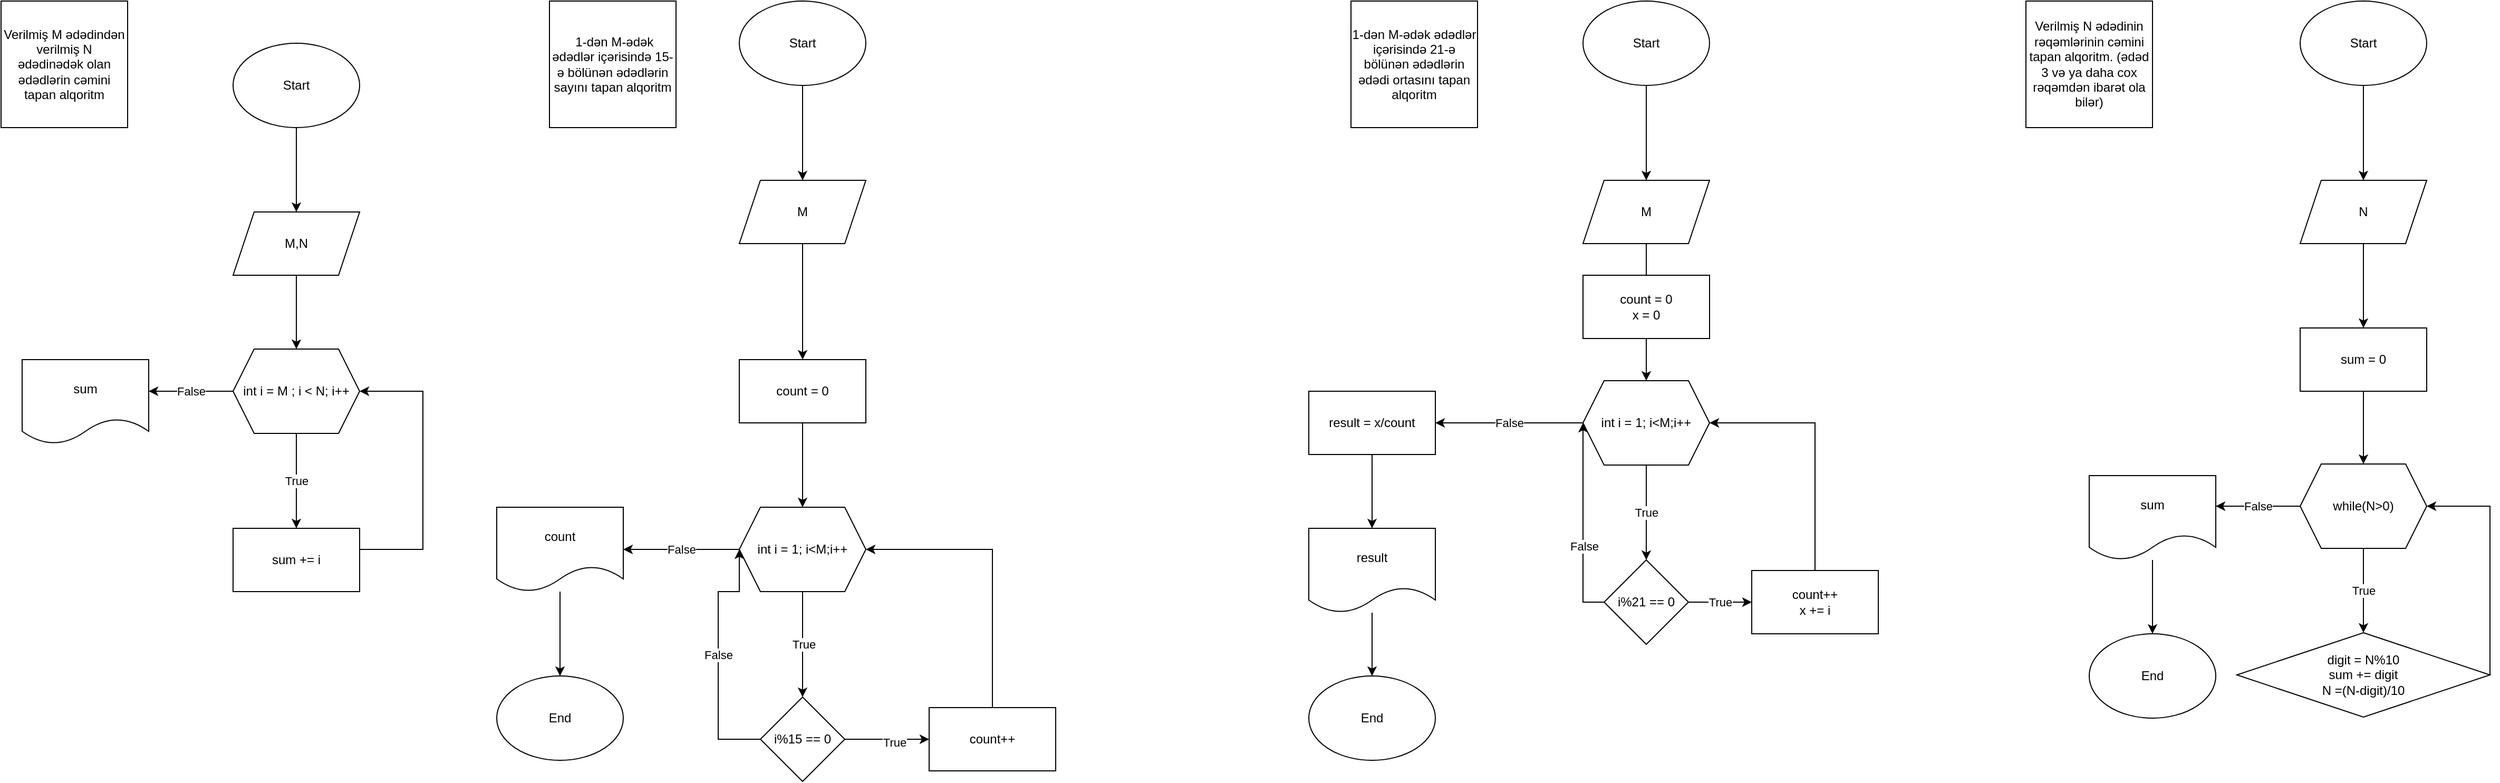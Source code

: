 <mxfile version="22.1.11" type="device">
  <diagram name="Page-1" id="daH5OOB6rztFQY72F1LG">
    <mxGraphModel dx="548" dy="308" grid="1" gridSize="10" guides="1" tooltips="1" connect="1" arrows="1" fold="1" page="1" pageScale="1" pageWidth="850" pageHeight="1400" math="0" shadow="0">
      <root>
        <mxCell id="0" />
        <mxCell id="1" parent="0" />
        <mxCell id="A-se4o5WBmEi9xN2Zuy--172" value="Verilmiş M ədədindən verilmiş N ədədinədək olan ədədlərin cəmini tapan alqoritm" style="whiteSpace=wrap;html=1;aspect=fixed;" vertex="1" parent="1">
          <mxGeometry width="120" height="120" as="geometry" />
        </mxCell>
        <mxCell id="A-se4o5WBmEi9xN2Zuy--175" value="" style="edgeStyle=orthogonalEdgeStyle;rounded=0;orthogonalLoop=1;jettySize=auto;html=1;" edge="1" parent="1" source="A-se4o5WBmEi9xN2Zuy--173">
          <mxGeometry relative="1" as="geometry">
            <mxPoint x="280" y="200.0" as="targetPoint" />
          </mxGeometry>
        </mxCell>
        <mxCell id="A-se4o5WBmEi9xN2Zuy--173" value="Start" style="ellipse;whiteSpace=wrap;html=1;" vertex="1" parent="1">
          <mxGeometry x="220" y="40" width="120" height="80" as="geometry" />
        </mxCell>
        <mxCell id="A-se4o5WBmEi9xN2Zuy--178" value="" style="edgeStyle=orthogonalEdgeStyle;rounded=0;orthogonalLoop=1;jettySize=auto;html=1;" edge="1" parent="1" source="A-se4o5WBmEi9xN2Zuy--176" target="A-se4o5WBmEi9xN2Zuy--177">
          <mxGeometry relative="1" as="geometry" />
        </mxCell>
        <mxCell id="A-se4o5WBmEi9xN2Zuy--176" value="M,N" style="shape=parallelogram;perimeter=parallelogramPerimeter;whiteSpace=wrap;html=1;fixedSize=1;" vertex="1" parent="1">
          <mxGeometry x="220" y="200" width="120" height="60" as="geometry" />
        </mxCell>
        <mxCell id="A-se4o5WBmEi9xN2Zuy--180" value="True" style="edgeStyle=orthogonalEdgeStyle;rounded=0;orthogonalLoop=1;jettySize=auto;html=1;" edge="1" parent="1" source="A-se4o5WBmEi9xN2Zuy--177" target="A-se4o5WBmEi9xN2Zuy--179">
          <mxGeometry relative="1" as="geometry" />
        </mxCell>
        <mxCell id="A-se4o5WBmEi9xN2Zuy--183" value="False" style="edgeStyle=orthogonalEdgeStyle;rounded=0;orthogonalLoop=1;jettySize=auto;html=1;" edge="1" parent="1" source="A-se4o5WBmEi9xN2Zuy--177">
          <mxGeometry relative="1" as="geometry">
            <mxPoint x="140" y="370" as="targetPoint" />
          </mxGeometry>
        </mxCell>
        <mxCell id="A-se4o5WBmEi9xN2Zuy--177" value="int i = M ; i &amp;lt; N; i++" style="shape=hexagon;perimeter=hexagonPerimeter2;whiteSpace=wrap;html=1;fixedSize=1;" vertex="1" parent="1">
          <mxGeometry x="220" y="330" width="120" height="80" as="geometry" />
        </mxCell>
        <mxCell id="A-se4o5WBmEi9xN2Zuy--181" style="edgeStyle=orthogonalEdgeStyle;rounded=0;orthogonalLoop=1;jettySize=auto;html=1;entryX=1;entryY=0.5;entryDx=0;entryDy=0;" edge="1" parent="1" source="A-se4o5WBmEi9xN2Zuy--179" target="A-se4o5WBmEi9xN2Zuy--177">
          <mxGeometry relative="1" as="geometry">
            <Array as="points">
              <mxPoint x="400" y="520" />
              <mxPoint x="400" y="370" />
            </Array>
          </mxGeometry>
        </mxCell>
        <mxCell id="A-se4o5WBmEi9xN2Zuy--179" value="sum += i" style="whiteSpace=wrap;html=1;" vertex="1" parent="1">
          <mxGeometry x="220" y="500" width="120" height="60" as="geometry" />
        </mxCell>
        <mxCell id="A-se4o5WBmEi9xN2Zuy--184" value="sum" style="shape=document;whiteSpace=wrap;html=1;boundedLbl=1;" vertex="1" parent="1">
          <mxGeometry x="20" y="340" width="120" height="80" as="geometry" />
        </mxCell>
        <mxCell id="A-se4o5WBmEi9xN2Zuy--185" value="&amp;nbsp;1-dən M-ədək ədədlər içərisində 15-ə bölünən ədədlərin sayını tapan alqoritm" style="whiteSpace=wrap;html=1;aspect=fixed;" vertex="1" parent="1">
          <mxGeometry x="520" width="120" height="120" as="geometry" />
        </mxCell>
        <mxCell id="A-se4o5WBmEi9xN2Zuy--188" value="" style="edgeStyle=orthogonalEdgeStyle;rounded=0;orthogonalLoop=1;jettySize=auto;html=1;" edge="1" parent="1" source="A-se4o5WBmEi9xN2Zuy--186" target="A-se4o5WBmEi9xN2Zuy--187">
          <mxGeometry relative="1" as="geometry" />
        </mxCell>
        <mxCell id="A-se4o5WBmEi9xN2Zuy--186" value="Start" style="ellipse;whiteSpace=wrap;html=1;" vertex="1" parent="1">
          <mxGeometry x="700" width="120" height="80" as="geometry" />
        </mxCell>
        <mxCell id="A-se4o5WBmEi9xN2Zuy--190" value="" style="edgeStyle=orthogonalEdgeStyle;rounded=0;orthogonalLoop=1;jettySize=auto;html=1;" edge="1" parent="1" source="A-se4o5WBmEi9xN2Zuy--193" target="A-se4o5WBmEi9xN2Zuy--189">
          <mxGeometry relative="1" as="geometry" />
        </mxCell>
        <mxCell id="A-se4o5WBmEi9xN2Zuy--187" value="M" style="shape=parallelogram;perimeter=parallelogramPerimeter;whiteSpace=wrap;html=1;fixedSize=1;" vertex="1" parent="1">
          <mxGeometry x="700" y="170" width="120" height="60" as="geometry" />
        </mxCell>
        <mxCell id="A-se4o5WBmEi9xN2Zuy--192" value="True" style="edgeStyle=orthogonalEdgeStyle;rounded=0;orthogonalLoop=1;jettySize=auto;html=1;" edge="1" parent="1" source="A-se4o5WBmEi9xN2Zuy--189">
          <mxGeometry relative="1" as="geometry">
            <mxPoint x="760" y="660" as="targetPoint" />
          </mxGeometry>
        </mxCell>
        <mxCell id="A-se4o5WBmEi9xN2Zuy--201" value="False" style="edgeStyle=orthogonalEdgeStyle;rounded=0;orthogonalLoop=1;jettySize=auto;html=1;" edge="1" parent="1" source="A-se4o5WBmEi9xN2Zuy--189">
          <mxGeometry relative="1" as="geometry">
            <mxPoint x="590" y="520" as="targetPoint" />
          </mxGeometry>
        </mxCell>
        <mxCell id="A-se4o5WBmEi9xN2Zuy--189" value="int i = 1; i&amp;lt;M;i++" style="shape=hexagon;perimeter=hexagonPerimeter2;whiteSpace=wrap;html=1;fixedSize=1;" vertex="1" parent="1">
          <mxGeometry x="700" y="480" width="120" height="80" as="geometry" />
        </mxCell>
        <mxCell id="A-se4o5WBmEi9xN2Zuy--194" value="" style="edgeStyle=orthogonalEdgeStyle;rounded=0;orthogonalLoop=1;jettySize=auto;html=1;" edge="1" parent="1" source="A-se4o5WBmEi9xN2Zuy--187" target="A-se4o5WBmEi9xN2Zuy--193">
          <mxGeometry relative="1" as="geometry">
            <mxPoint x="760" y="230" as="sourcePoint" />
            <mxPoint x="760" y="480" as="targetPoint" />
          </mxGeometry>
        </mxCell>
        <mxCell id="A-se4o5WBmEi9xN2Zuy--193" value="count = 0" style="rounded=0;whiteSpace=wrap;html=1;" vertex="1" parent="1">
          <mxGeometry x="700" y="340" width="120" height="60" as="geometry" />
        </mxCell>
        <mxCell id="A-se4o5WBmEi9xN2Zuy--196" style="edgeStyle=orthogonalEdgeStyle;rounded=0;orthogonalLoop=1;jettySize=auto;html=1;" edge="1" parent="1" source="A-se4o5WBmEi9xN2Zuy--195" target="A-se4o5WBmEi9xN2Zuy--197">
          <mxGeometry relative="1" as="geometry">
            <mxPoint x="880" y="700" as="targetPoint" />
          </mxGeometry>
        </mxCell>
        <mxCell id="A-se4o5WBmEi9xN2Zuy--198" value="True" style="edgeLabel;html=1;align=center;verticalAlign=middle;resizable=0;points=[];" vertex="1" connectable="0" parent="A-se4o5WBmEi9xN2Zuy--196">
          <mxGeometry x="0.162" y="-3" relative="1" as="geometry">
            <mxPoint as="offset" />
          </mxGeometry>
        </mxCell>
        <mxCell id="A-se4o5WBmEi9xN2Zuy--200" value="False" style="edgeStyle=orthogonalEdgeStyle;rounded=0;orthogonalLoop=1;jettySize=auto;html=1;entryX=0;entryY=0.5;entryDx=0;entryDy=0;" edge="1" parent="1" source="A-se4o5WBmEi9xN2Zuy--195" target="A-se4o5WBmEi9xN2Zuy--189">
          <mxGeometry relative="1" as="geometry">
            <Array as="points">
              <mxPoint x="680" y="700" />
              <mxPoint x="680" y="560" />
              <mxPoint x="700" y="560" />
            </Array>
          </mxGeometry>
        </mxCell>
        <mxCell id="A-se4o5WBmEi9xN2Zuy--195" value="i%15 == 0" style="rhombus;whiteSpace=wrap;html=1;" vertex="1" parent="1">
          <mxGeometry x="720" y="660" width="80" height="80" as="geometry" />
        </mxCell>
        <mxCell id="A-se4o5WBmEi9xN2Zuy--202" style="edgeStyle=orthogonalEdgeStyle;rounded=0;orthogonalLoop=1;jettySize=auto;html=1;entryX=1;entryY=0.5;entryDx=0;entryDy=0;" edge="1" parent="1" source="A-se4o5WBmEi9xN2Zuy--197" target="A-se4o5WBmEi9xN2Zuy--189">
          <mxGeometry relative="1" as="geometry">
            <Array as="points">
              <mxPoint x="940" y="520" />
            </Array>
          </mxGeometry>
        </mxCell>
        <mxCell id="A-se4o5WBmEi9xN2Zuy--197" value="count++" style="rounded=0;whiteSpace=wrap;html=1;" vertex="1" parent="1">
          <mxGeometry x="880" y="670" width="120" height="60" as="geometry" />
        </mxCell>
        <mxCell id="A-se4o5WBmEi9xN2Zuy--204" style="edgeStyle=orthogonalEdgeStyle;rounded=0;orthogonalLoop=1;jettySize=auto;html=1;" edge="1" parent="1" source="A-se4o5WBmEi9xN2Zuy--203">
          <mxGeometry relative="1" as="geometry">
            <mxPoint x="530" y="640" as="targetPoint" />
          </mxGeometry>
        </mxCell>
        <mxCell id="A-se4o5WBmEi9xN2Zuy--203" value="count" style="shape=document;whiteSpace=wrap;html=1;boundedLbl=1;" vertex="1" parent="1">
          <mxGeometry x="470" y="480" width="120" height="80" as="geometry" />
        </mxCell>
        <mxCell id="A-se4o5WBmEi9xN2Zuy--205" value="End" style="ellipse;whiteSpace=wrap;html=1;" vertex="1" parent="1">
          <mxGeometry x="470" y="640" width="120" height="80" as="geometry" />
        </mxCell>
        <mxCell id="A-se4o5WBmEi9xN2Zuy--206" value="1-dən M-ədək ədədlər içərisində 21-ə bölünən ədədlərin ədədi ortasını tapan alqoritm" style="whiteSpace=wrap;html=1;aspect=fixed;" vertex="1" parent="1">
          <mxGeometry x="1280" width="120" height="120" as="geometry" />
        </mxCell>
        <mxCell id="A-se4o5WBmEi9xN2Zuy--210" value="" style="edgeStyle=orthogonalEdgeStyle;rounded=0;orthogonalLoop=1;jettySize=auto;html=1;" edge="1" parent="1" source="A-se4o5WBmEi9xN2Zuy--208" target="A-se4o5WBmEi9xN2Zuy--209">
          <mxGeometry relative="1" as="geometry" />
        </mxCell>
        <mxCell id="A-se4o5WBmEi9xN2Zuy--208" value="Start" style="ellipse;whiteSpace=wrap;html=1;" vertex="1" parent="1">
          <mxGeometry x="1500" width="120" height="80" as="geometry" />
        </mxCell>
        <mxCell id="A-se4o5WBmEi9xN2Zuy--212" value="" style="edgeStyle=orthogonalEdgeStyle;rounded=0;orthogonalLoop=1;jettySize=auto;html=1;" edge="1" parent="1" source="A-se4o5WBmEi9xN2Zuy--209" target="A-se4o5WBmEi9xN2Zuy--211">
          <mxGeometry relative="1" as="geometry" />
        </mxCell>
        <mxCell id="A-se4o5WBmEi9xN2Zuy--209" value="M" style="shape=parallelogram;perimeter=parallelogramPerimeter;whiteSpace=wrap;html=1;fixedSize=1;" vertex="1" parent="1">
          <mxGeometry x="1500" y="170" width="120" height="60" as="geometry" />
        </mxCell>
        <mxCell id="A-se4o5WBmEi9xN2Zuy--214" value="True" style="edgeStyle=orthogonalEdgeStyle;rounded=0;orthogonalLoop=1;jettySize=auto;html=1;" edge="1" parent="1" source="A-se4o5WBmEi9xN2Zuy--211" target="A-se4o5WBmEi9xN2Zuy--213">
          <mxGeometry relative="1" as="geometry" />
        </mxCell>
        <mxCell id="A-se4o5WBmEi9xN2Zuy--221" value="False" style="edgeStyle=orthogonalEdgeStyle;rounded=0;orthogonalLoop=1;jettySize=auto;html=1;" edge="1" parent="1" source="A-se4o5WBmEi9xN2Zuy--211">
          <mxGeometry relative="1" as="geometry">
            <mxPoint x="1360" y="400" as="targetPoint" />
          </mxGeometry>
        </mxCell>
        <mxCell id="A-se4o5WBmEi9xN2Zuy--211" value="int i = 1; i&amp;lt;M;i++" style="shape=hexagon;perimeter=hexagonPerimeter2;whiteSpace=wrap;html=1;fixedSize=1;" vertex="1" parent="1">
          <mxGeometry x="1500" y="360" width="120" height="80" as="geometry" />
        </mxCell>
        <mxCell id="A-se4o5WBmEi9xN2Zuy--215" style="edgeStyle=orthogonalEdgeStyle;rounded=0;orthogonalLoop=1;jettySize=auto;html=1;entryX=0;entryY=0.5;entryDx=0;entryDy=0;" edge="1" parent="1" source="A-se4o5WBmEi9xN2Zuy--213" target="A-se4o5WBmEi9xN2Zuy--211">
          <mxGeometry relative="1" as="geometry">
            <Array as="points">
              <mxPoint x="1500" y="570" />
            </Array>
          </mxGeometry>
        </mxCell>
        <mxCell id="A-se4o5WBmEi9xN2Zuy--216" value="False" style="edgeLabel;html=1;align=center;verticalAlign=middle;resizable=0;points=[];" vertex="1" connectable="0" parent="A-se4o5WBmEi9xN2Zuy--215">
          <mxGeometry x="-0.231" y="-1" relative="1" as="geometry">
            <mxPoint as="offset" />
          </mxGeometry>
        </mxCell>
        <mxCell id="A-se4o5WBmEi9xN2Zuy--218" value="True" style="edgeStyle=orthogonalEdgeStyle;rounded=0;orthogonalLoop=1;jettySize=auto;html=1;" edge="1" parent="1" source="A-se4o5WBmEi9xN2Zuy--213" target="A-se4o5WBmEi9xN2Zuy--217">
          <mxGeometry relative="1" as="geometry" />
        </mxCell>
        <mxCell id="A-se4o5WBmEi9xN2Zuy--213" value="i%21 == 0" style="rhombus;whiteSpace=wrap;html=1;" vertex="1" parent="1">
          <mxGeometry x="1520" y="530" width="80" height="80" as="geometry" />
        </mxCell>
        <mxCell id="A-se4o5WBmEi9xN2Zuy--220" style="edgeStyle=orthogonalEdgeStyle;rounded=0;orthogonalLoop=1;jettySize=auto;html=1;entryX=1;entryY=0.5;entryDx=0;entryDy=0;" edge="1" parent="1" source="A-se4o5WBmEi9xN2Zuy--217" target="A-se4o5WBmEi9xN2Zuy--211">
          <mxGeometry relative="1" as="geometry">
            <Array as="points">
              <mxPoint x="1720" y="400" />
            </Array>
          </mxGeometry>
        </mxCell>
        <mxCell id="A-se4o5WBmEi9xN2Zuy--217" value="count++&lt;br&gt;x += i" style="whiteSpace=wrap;html=1;" vertex="1" parent="1">
          <mxGeometry x="1660" y="540" width="120" height="60" as="geometry" />
        </mxCell>
        <mxCell id="A-se4o5WBmEi9xN2Zuy--219" value="count = 0&lt;br&gt;x = 0" style="rounded=0;whiteSpace=wrap;html=1;" vertex="1" parent="1">
          <mxGeometry x="1500" y="260" width="120" height="60" as="geometry" />
        </mxCell>
        <mxCell id="A-se4o5WBmEi9xN2Zuy--224" value="" style="edgeStyle=orthogonalEdgeStyle;rounded=0;orthogonalLoop=1;jettySize=auto;html=1;" edge="1" parent="1" source="A-se4o5WBmEi9xN2Zuy--222" target="A-se4o5WBmEi9xN2Zuy--223">
          <mxGeometry relative="1" as="geometry" />
        </mxCell>
        <mxCell id="A-se4o5WBmEi9xN2Zuy--222" value="result = x/count" style="rounded=0;whiteSpace=wrap;html=1;" vertex="1" parent="1">
          <mxGeometry x="1240" y="370" width="120" height="60" as="geometry" />
        </mxCell>
        <mxCell id="A-se4o5WBmEi9xN2Zuy--225" style="edgeStyle=orthogonalEdgeStyle;rounded=0;orthogonalLoop=1;jettySize=auto;html=1;" edge="1" parent="1" source="A-se4o5WBmEi9xN2Zuy--223">
          <mxGeometry relative="1" as="geometry">
            <mxPoint x="1300" y="640" as="targetPoint" />
          </mxGeometry>
        </mxCell>
        <mxCell id="A-se4o5WBmEi9xN2Zuy--223" value="result" style="shape=document;whiteSpace=wrap;html=1;boundedLbl=1;rounded=0;" vertex="1" parent="1">
          <mxGeometry x="1240" y="500" width="120" height="80" as="geometry" />
        </mxCell>
        <mxCell id="A-se4o5WBmEi9xN2Zuy--226" value="End" style="ellipse;whiteSpace=wrap;html=1;" vertex="1" parent="1">
          <mxGeometry x="1240" y="640" width="120" height="80" as="geometry" />
        </mxCell>
        <mxCell id="A-se4o5WBmEi9xN2Zuy--227" value="Verilmiş N ədədinin rəqəmlərinin cəmini tapan alqoritm. (ədəd 3 və ya daha cox rəqəmdən ibarət ola bilər)" style="whiteSpace=wrap;html=1;aspect=fixed;" vertex="1" parent="1">
          <mxGeometry x="1920" width="120" height="120" as="geometry" />
        </mxCell>
        <mxCell id="A-se4o5WBmEi9xN2Zuy--230" value="" style="edgeStyle=orthogonalEdgeStyle;rounded=0;orthogonalLoop=1;jettySize=auto;html=1;" edge="1" parent="1" source="A-se4o5WBmEi9xN2Zuy--228" target="A-se4o5WBmEi9xN2Zuy--229">
          <mxGeometry relative="1" as="geometry" />
        </mxCell>
        <mxCell id="A-se4o5WBmEi9xN2Zuy--228" value="Start" style="ellipse;whiteSpace=wrap;html=1;" vertex="1" parent="1">
          <mxGeometry x="2180" width="120" height="80" as="geometry" />
        </mxCell>
        <mxCell id="A-se4o5WBmEi9xN2Zuy--232" value="" style="edgeStyle=orthogonalEdgeStyle;rounded=0;orthogonalLoop=1;jettySize=auto;html=1;" edge="1" parent="1" source="A-se4o5WBmEi9xN2Zuy--229" target="A-se4o5WBmEi9xN2Zuy--231">
          <mxGeometry relative="1" as="geometry" />
        </mxCell>
        <mxCell id="A-se4o5WBmEi9xN2Zuy--229" value="N" style="shape=parallelogram;perimeter=parallelogramPerimeter;whiteSpace=wrap;html=1;fixedSize=1;" vertex="1" parent="1">
          <mxGeometry x="2180" y="170" width="120" height="60" as="geometry" />
        </mxCell>
        <mxCell id="A-se4o5WBmEi9xN2Zuy--234" value="" style="edgeStyle=orthogonalEdgeStyle;rounded=0;orthogonalLoop=1;jettySize=auto;html=1;" edge="1" parent="1" source="A-se4o5WBmEi9xN2Zuy--231" target="A-se4o5WBmEi9xN2Zuy--233">
          <mxGeometry relative="1" as="geometry" />
        </mxCell>
        <mxCell id="A-se4o5WBmEi9xN2Zuy--231" value="sum = 0" style="whiteSpace=wrap;html=1;" vertex="1" parent="1">
          <mxGeometry x="2180" y="310" width="120" height="60" as="geometry" />
        </mxCell>
        <mxCell id="A-se4o5WBmEi9xN2Zuy--236" value="True" style="edgeStyle=orthogonalEdgeStyle;rounded=0;orthogonalLoop=1;jettySize=auto;html=1;" edge="1" parent="1" source="A-se4o5WBmEi9xN2Zuy--233" target="A-se4o5WBmEi9xN2Zuy--235">
          <mxGeometry relative="1" as="geometry" />
        </mxCell>
        <mxCell id="A-se4o5WBmEi9xN2Zuy--239" value="False" style="edgeStyle=orthogonalEdgeStyle;rounded=0;orthogonalLoop=1;jettySize=auto;html=1;" edge="1" parent="1" source="A-se4o5WBmEi9xN2Zuy--233">
          <mxGeometry relative="1" as="geometry">
            <mxPoint x="2100" y="479.0" as="targetPoint" />
          </mxGeometry>
        </mxCell>
        <mxCell id="A-se4o5WBmEi9xN2Zuy--233" value="while(N&amp;gt;0)" style="shape=hexagon;perimeter=hexagonPerimeter2;whiteSpace=wrap;html=1;fixedSize=1;" vertex="1" parent="1">
          <mxGeometry x="2180" y="439" width="120" height="80" as="geometry" />
        </mxCell>
        <mxCell id="A-se4o5WBmEi9xN2Zuy--237" style="edgeStyle=orthogonalEdgeStyle;rounded=0;orthogonalLoop=1;jettySize=auto;html=1;entryX=1;entryY=0.5;entryDx=0;entryDy=0;" edge="1" parent="1" source="A-se4o5WBmEi9xN2Zuy--235" target="A-se4o5WBmEi9xN2Zuy--233">
          <mxGeometry relative="1" as="geometry">
            <Array as="points">
              <mxPoint x="2360" y="479" />
            </Array>
          </mxGeometry>
        </mxCell>
        <mxCell id="A-se4o5WBmEi9xN2Zuy--235" value="digit = N%10&lt;br&gt;sum += digit&lt;br&gt;N =(N-digit)/10" style="rhombus;whiteSpace=wrap;html=1;" vertex="1" parent="1">
          <mxGeometry x="2120" y="599" width="240" height="80" as="geometry" />
        </mxCell>
        <mxCell id="A-se4o5WBmEi9xN2Zuy--241" style="edgeStyle=orthogonalEdgeStyle;rounded=0;orthogonalLoop=1;jettySize=auto;html=1;" edge="1" parent="1" source="A-se4o5WBmEi9xN2Zuy--240">
          <mxGeometry relative="1" as="geometry">
            <mxPoint x="2040" y="600" as="targetPoint" />
          </mxGeometry>
        </mxCell>
        <mxCell id="A-se4o5WBmEi9xN2Zuy--240" value="sum" style="shape=document;whiteSpace=wrap;html=1;boundedLbl=1;" vertex="1" parent="1">
          <mxGeometry x="1980" y="450" width="120" height="80" as="geometry" />
        </mxCell>
        <mxCell id="A-se4o5WBmEi9xN2Zuy--242" value="End" style="ellipse;whiteSpace=wrap;html=1;" vertex="1" parent="1">
          <mxGeometry x="1980" y="600" width="120" height="80" as="geometry" />
        </mxCell>
      </root>
    </mxGraphModel>
  </diagram>
</mxfile>

